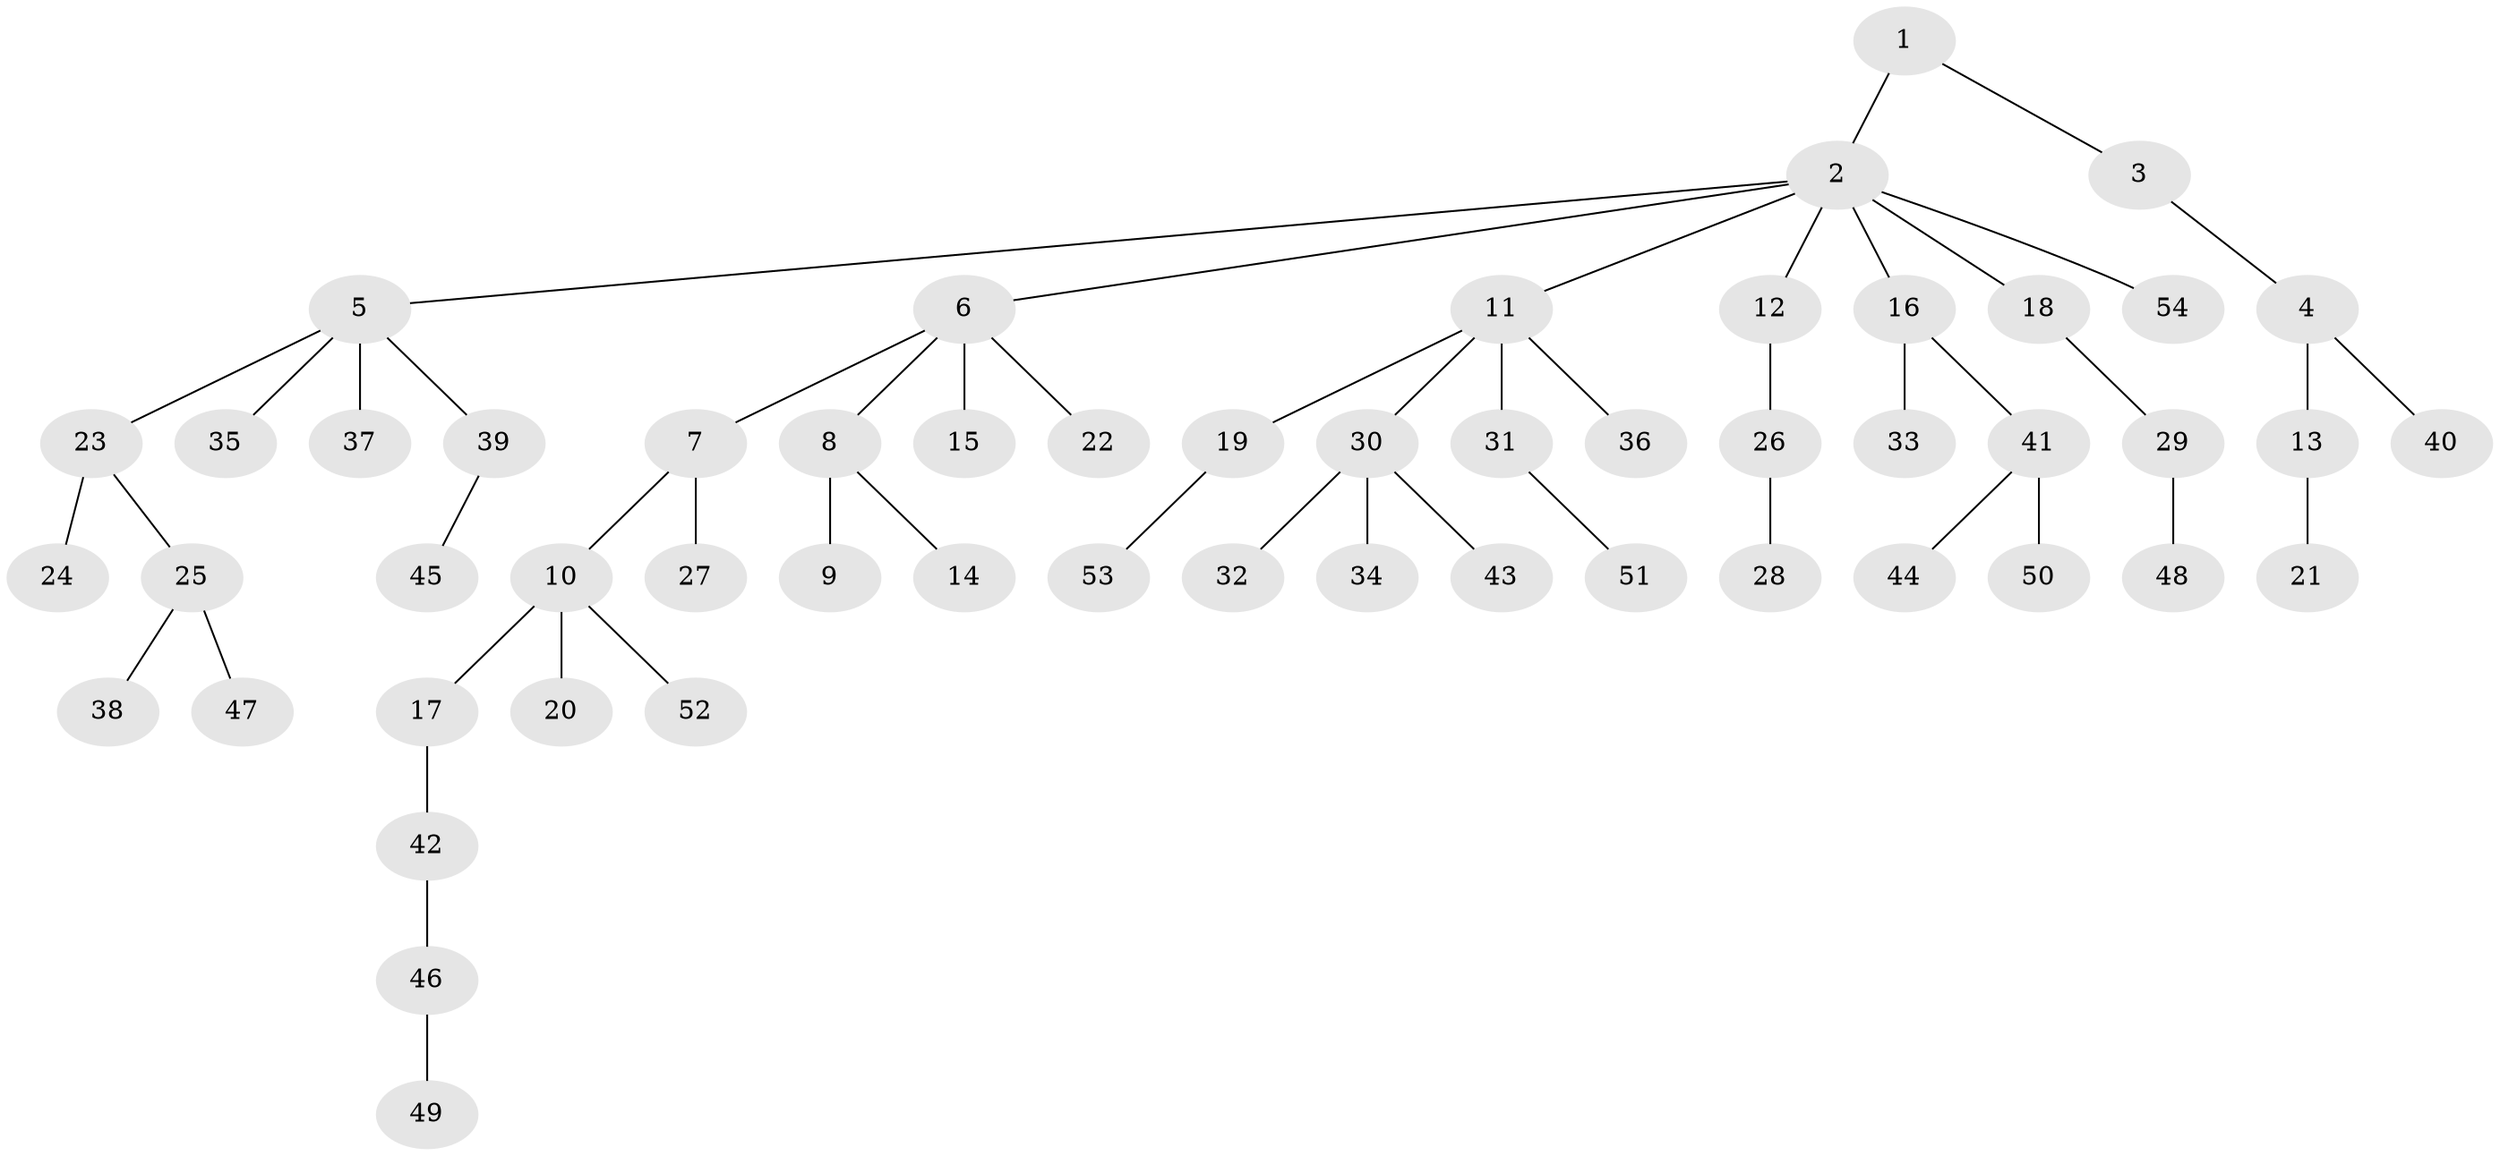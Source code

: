 // Generated by graph-tools (version 1.1) at 2025/02/03/09/25 03:02:23]
// undirected, 54 vertices, 53 edges
graph export_dot {
graph [start="1"]
  node [color=gray90,style=filled];
  1;
  2;
  3;
  4;
  5;
  6;
  7;
  8;
  9;
  10;
  11;
  12;
  13;
  14;
  15;
  16;
  17;
  18;
  19;
  20;
  21;
  22;
  23;
  24;
  25;
  26;
  27;
  28;
  29;
  30;
  31;
  32;
  33;
  34;
  35;
  36;
  37;
  38;
  39;
  40;
  41;
  42;
  43;
  44;
  45;
  46;
  47;
  48;
  49;
  50;
  51;
  52;
  53;
  54;
  1 -- 2;
  1 -- 3;
  2 -- 5;
  2 -- 6;
  2 -- 11;
  2 -- 12;
  2 -- 16;
  2 -- 18;
  2 -- 54;
  3 -- 4;
  4 -- 13;
  4 -- 40;
  5 -- 23;
  5 -- 35;
  5 -- 37;
  5 -- 39;
  6 -- 7;
  6 -- 8;
  6 -- 15;
  6 -- 22;
  7 -- 10;
  7 -- 27;
  8 -- 9;
  8 -- 14;
  10 -- 17;
  10 -- 20;
  10 -- 52;
  11 -- 19;
  11 -- 30;
  11 -- 31;
  11 -- 36;
  12 -- 26;
  13 -- 21;
  16 -- 33;
  16 -- 41;
  17 -- 42;
  18 -- 29;
  19 -- 53;
  23 -- 24;
  23 -- 25;
  25 -- 38;
  25 -- 47;
  26 -- 28;
  29 -- 48;
  30 -- 32;
  30 -- 34;
  30 -- 43;
  31 -- 51;
  39 -- 45;
  41 -- 44;
  41 -- 50;
  42 -- 46;
  46 -- 49;
}
